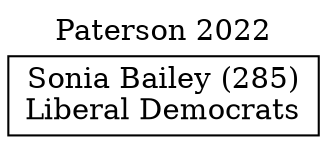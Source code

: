 // House preference flow
digraph "Sonia Bailey (285)_Paterson_2022" {
	graph [label="Paterson 2022" labelloc=t mclimit=10]
	node [shape=box]
	"Sonia Bailey (285)" [label="Sonia Bailey (285)
Liberal Democrats"]
}
